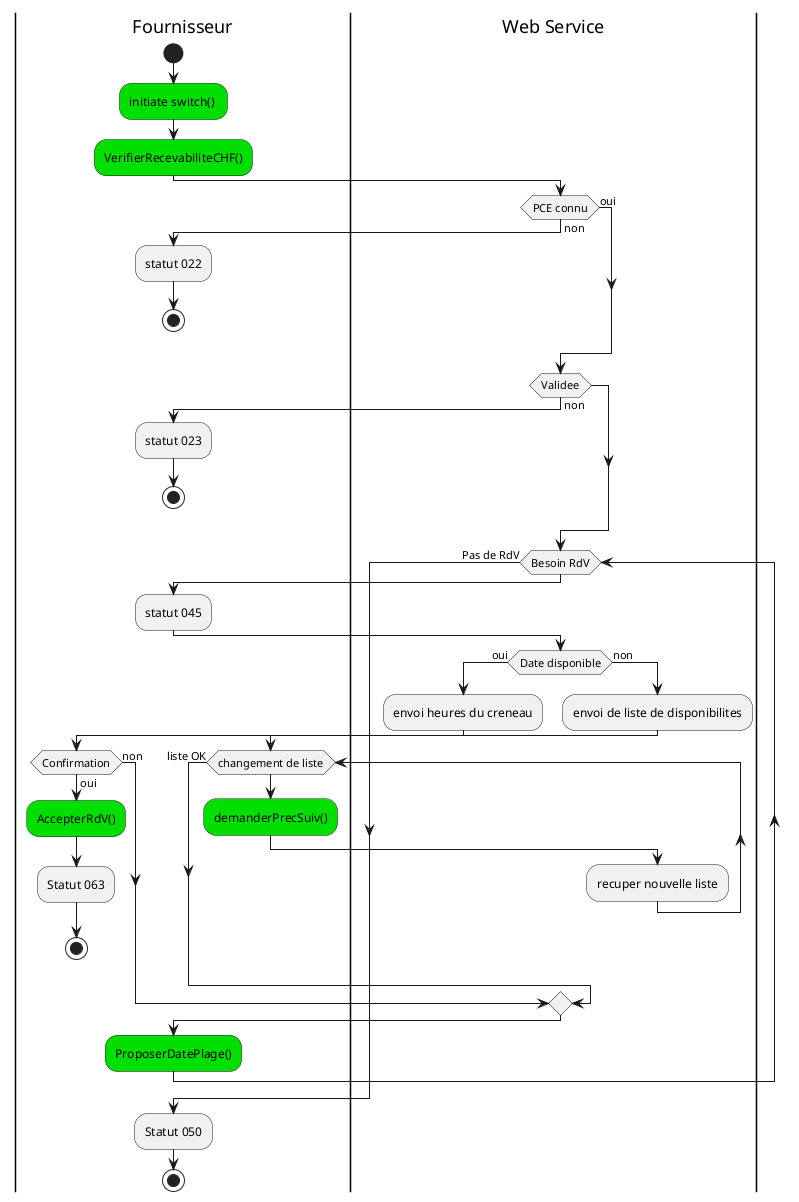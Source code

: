 {
  "sha1": "gbdo66acxai9phyr3yikrtvbrjblgpv",
  "insertion": {
    "when": "2024-06-01T09:03:07.547Z",
    "user": "plantuml@gmail.com"
  }
}
@startuml
|Fournisseur|
start
#01DF01:initiate switch() ;
#01DF01:VerifierRecevabiliteCHF();
|Web Service|
if (PCE connu) then (non)
|Fournisseur|
:statut 022;
stop
else (oui)
|Web Service|
endif
if (Validee) then (non)
|Fournisseur|
:statut 023;
stop
endif 
|Web Service|
while (Besoin RdV)
|Fournisseur|
:statut 045;
|Web Service|
if (Date disponible) then (oui)
:envoi heures du creneau;
|Fournisseur|
if (Confirmation) then (oui)
#01DF01:AccepterRdV();
:Statut 063;
Stop
else (non)
endif
else (non)
|Web Service|
:envoi de liste de disponibilites;
|Fournisseur|
while (changement de liste)
#01DF01:demanderPrecSuiv();
|Web Service|
:recuper nouvelle liste;
endwhile (liste OK)
endif
|Fournisseur|
#01DF01:ProposerDatePlage();
endwhile (Pas de RdV)
:Statut 050;
stop
@enduml
